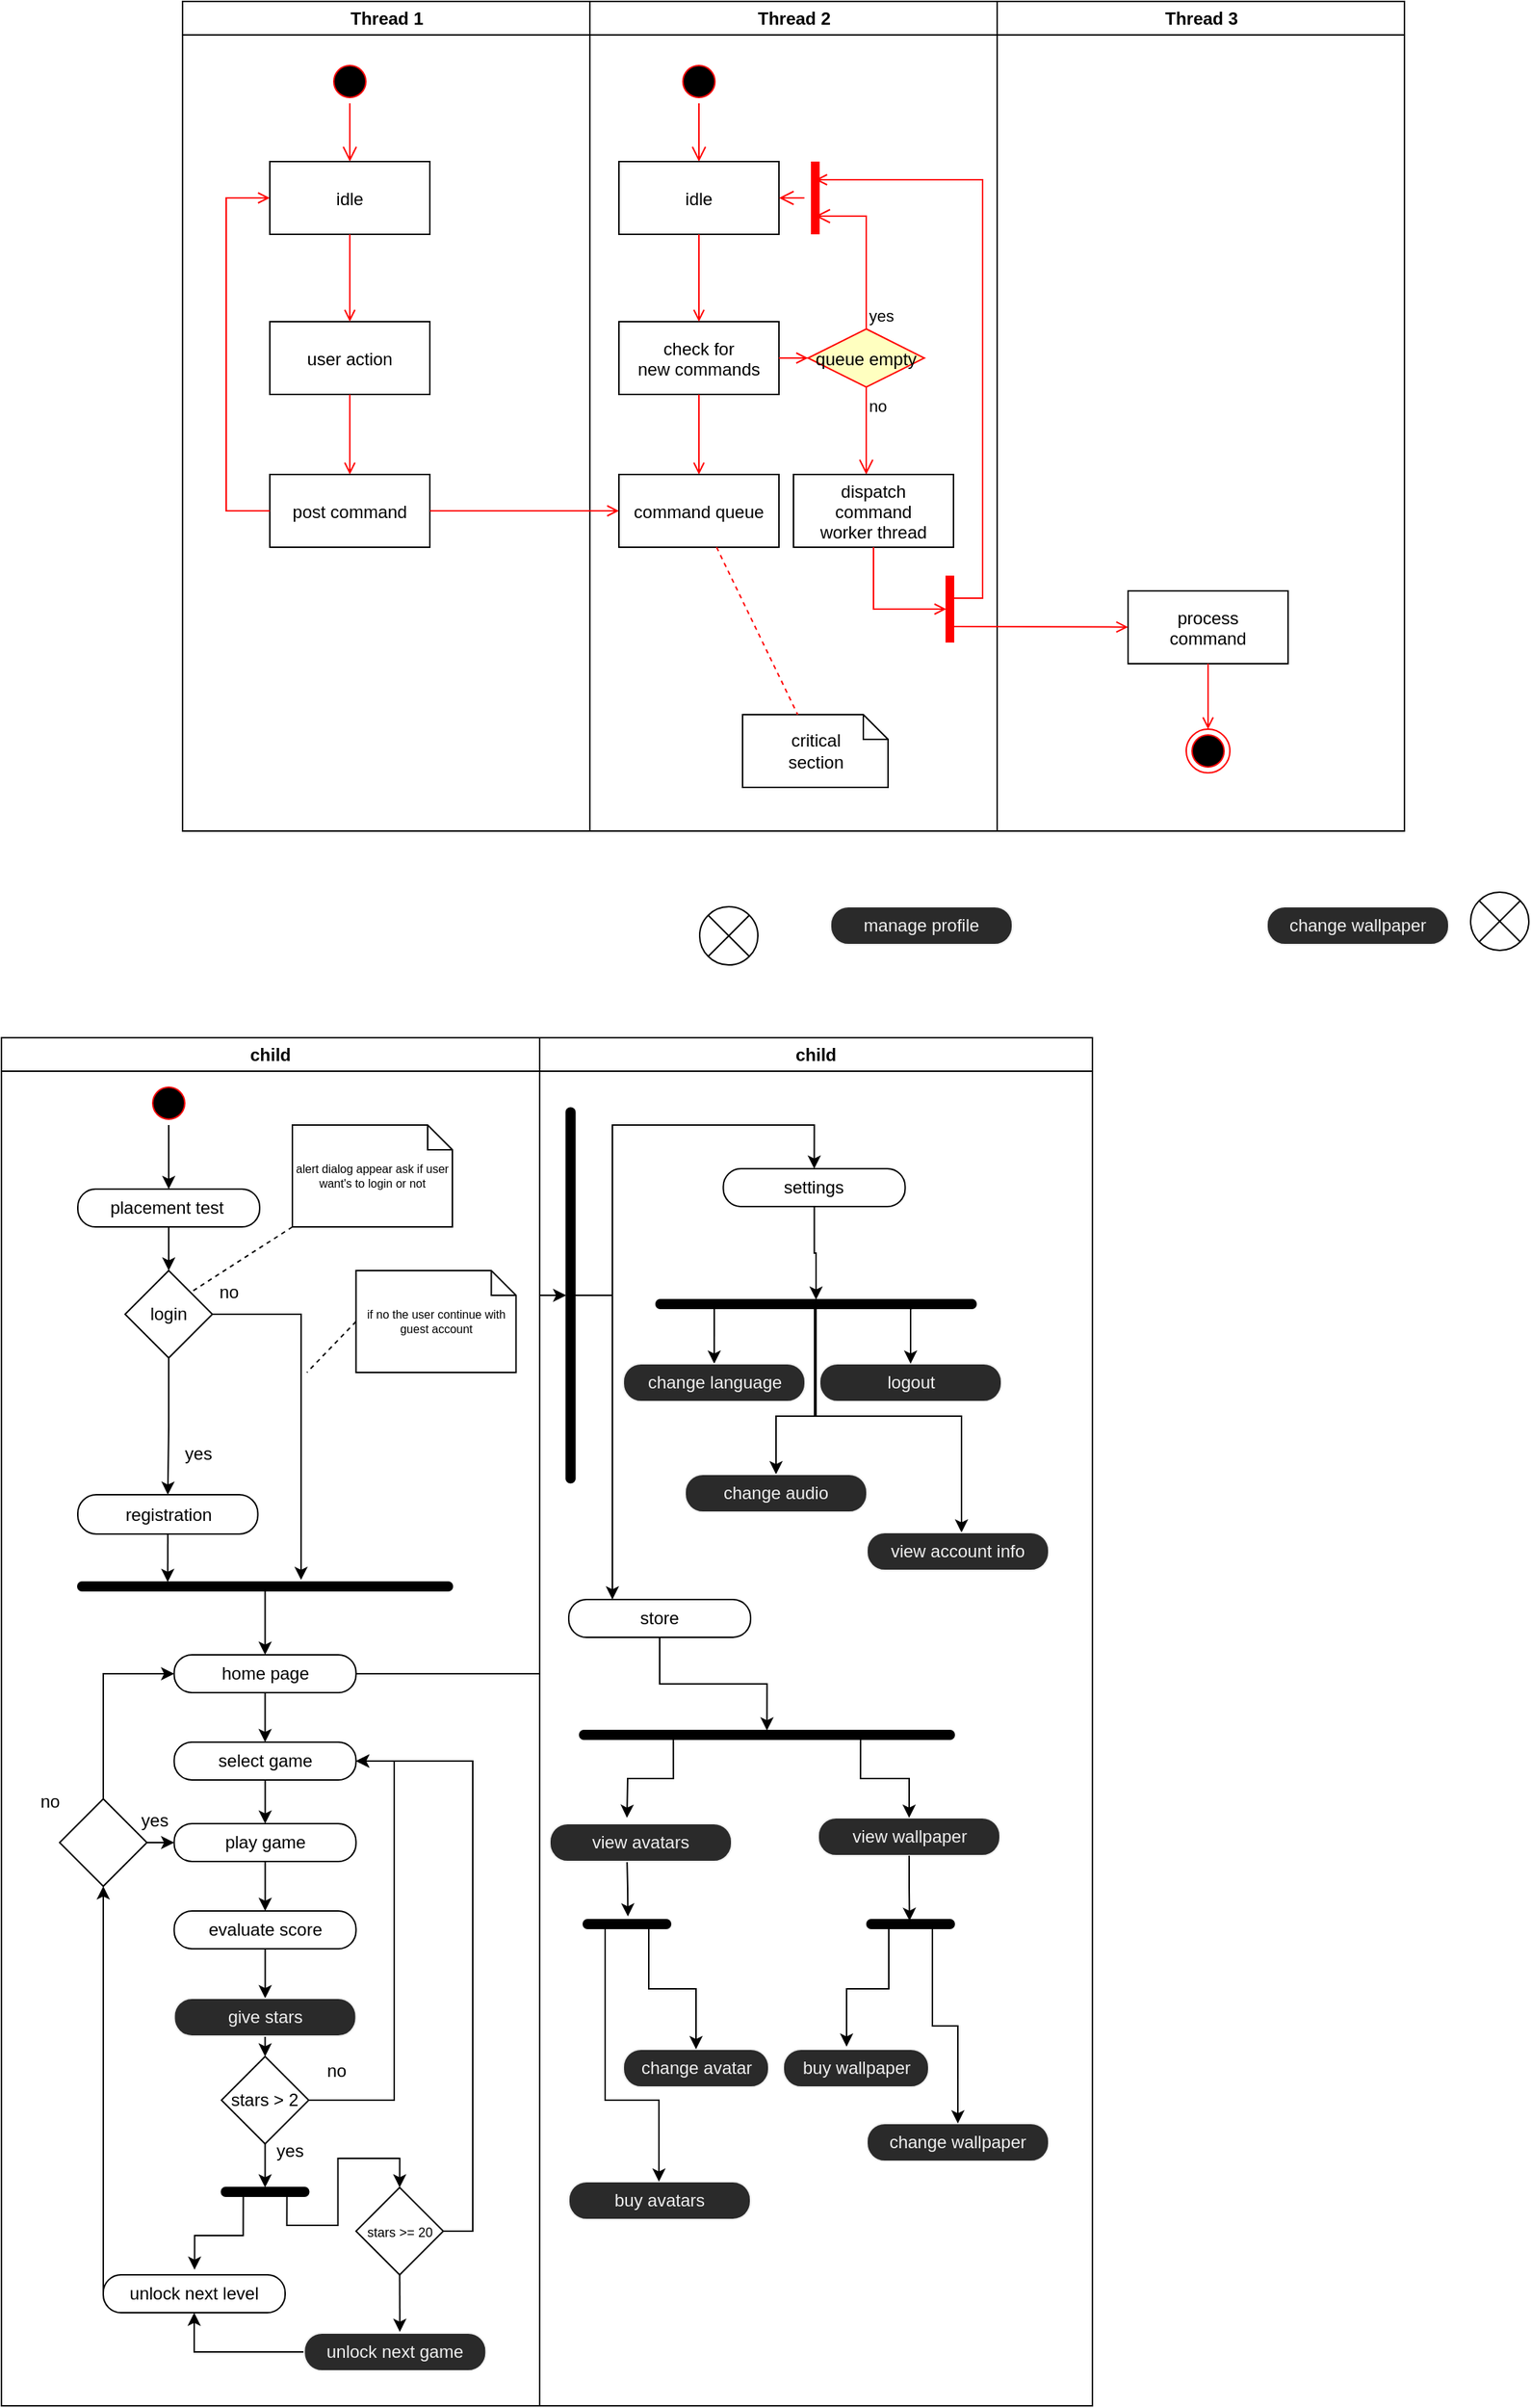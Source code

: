 <mxfile version="20.5.0" type="device"><diagram name="Page-1" id="e7e014a7-5840-1c2e-5031-d8a46d1fe8dd"><mxGraphModel dx="1273" dy="704" grid="1" gridSize="10" guides="1" tooltips="1" connect="1" arrows="1" fold="1" page="1" pageScale="1" pageWidth="1169" pageHeight="826" background="none" math="0" shadow="0"><root><mxCell id="0"/><mxCell id="1" parent="0"/><mxCell id="2" value="Thread 1" style="swimlane;whiteSpace=wrap" parent="1" vertex="1"><mxGeometry x="164.5" y="128" width="280" height="570" as="geometry"/></mxCell><mxCell id="5" value="" style="ellipse;shape=startState;fillColor=#000000;strokeColor=#ff0000;" parent="2" vertex="1"><mxGeometry x="100" y="40" width="30" height="30" as="geometry"/></mxCell><mxCell id="6" value="" style="edgeStyle=elbowEdgeStyle;elbow=horizontal;verticalAlign=bottom;endArrow=open;endSize=8;strokeColor=#FF0000;endFill=1;rounded=0" parent="2" source="5" target="7" edge="1"><mxGeometry x="100" y="40" as="geometry"><mxPoint x="115" y="110" as="targetPoint"/></mxGeometry></mxCell><mxCell id="7" value="idle" style="" parent="2" vertex="1"><mxGeometry x="60" y="110" width="110" height="50" as="geometry"/></mxCell><mxCell id="8" value="user action" style="" parent="2" vertex="1"><mxGeometry x="60" y="220" width="110" height="50" as="geometry"/></mxCell><mxCell id="9" value="" style="endArrow=open;strokeColor=#FF0000;endFill=1;rounded=0" parent="2" source="7" target="8" edge="1"><mxGeometry relative="1" as="geometry"/></mxCell><mxCell id="10" value="post command" style="" parent="2" vertex="1"><mxGeometry x="60" y="325" width="110" height="50" as="geometry"/></mxCell><mxCell id="11" value="" style="endArrow=open;strokeColor=#FF0000;endFill=1;rounded=0" parent="2" source="8" target="10" edge="1"><mxGeometry relative="1" as="geometry"/></mxCell><mxCell id="12" value="" style="edgeStyle=elbowEdgeStyle;elbow=horizontal;strokeColor=#FF0000;endArrow=open;endFill=1;rounded=0" parent="2" source="10" target="7" edge="1"><mxGeometry width="100" height="100" relative="1" as="geometry"><mxPoint x="160" y="290" as="sourcePoint"/><mxPoint x="260" y="190" as="targetPoint"/><Array as="points"><mxPoint x="30" y="250"/></Array></mxGeometry></mxCell><mxCell id="3" value="Thread 2" style="swimlane;whiteSpace=wrap" parent="1" vertex="1"><mxGeometry x="444.5" y="128" width="280" height="570" as="geometry"/></mxCell><mxCell id="13" value="" style="ellipse;shape=startState;fillColor=#000000;strokeColor=#ff0000;" parent="3" vertex="1"><mxGeometry x="60" y="40" width="30" height="30" as="geometry"/></mxCell><mxCell id="14" value="" style="edgeStyle=elbowEdgeStyle;elbow=horizontal;verticalAlign=bottom;endArrow=open;endSize=8;strokeColor=#FF0000;endFill=1;rounded=0" parent="3" source="13" target="15" edge="1"><mxGeometry x="40" y="20" as="geometry"><mxPoint x="55" y="90" as="targetPoint"/></mxGeometry></mxCell><mxCell id="15" value="idle" style="" parent="3" vertex="1"><mxGeometry x="20" y="110" width="110" height="50" as="geometry"/></mxCell><mxCell id="16" value="check for &#10;new commands" style="" parent="3" vertex="1"><mxGeometry x="20" y="220" width="110" height="50" as="geometry"/></mxCell><mxCell id="17" value="" style="endArrow=open;strokeColor=#FF0000;endFill=1;rounded=0" parent="3" source="15" target="16" edge="1"><mxGeometry relative="1" as="geometry"/></mxCell><mxCell id="18" value="command queue" style="" parent="3" vertex="1"><mxGeometry x="20" y="325" width="110" height="50" as="geometry"/></mxCell><mxCell id="19" value="" style="endArrow=open;strokeColor=#FF0000;endFill=1;rounded=0" parent="3" source="16" target="18" edge="1"><mxGeometry relative="1" as="geometry"/></mxCell><mxCell id="21" value="queue empty" style="rhombus;fillColor=#ffffc0;strokeColor=#ff0000;" parent="3" vertex="1"><mxGeometry x="150" y="225" width="80" height="40" as="geometry"/></mxCell><mxCell id="22" value="yes" style="edgeStyle=elbowEdgeStyle;elbow=horizontal;align=left;verticalAlign=bottom;endArrow=open;endSize=8;strokeColor=#FF0000;exitX=0.5;exitY=0;endFill=1;rounded=0;entryX=0.75;entryY=0.5;entryPerimeter=0" parent="3" source="21" target="25" edge="1"><mxGeometry x="-1" relative="1" as="geometry"><mxPoint x="160" y="150" as="targetPoint"/><Array as="points"><mxPoint x="190" y="180"/></Array></mxGeometry></mxCell><mxCell id="23" value="no" style="edgeStyle=elbowEdgeStyle;elbow=horizontal;align=left;verticalAlign=top;endArrow=open;endSize=8;strokeColor=#FF0000;endFill=1;rounded=0" parent="3" source="21" target="30" edge="1"><mxGeometry x="-1" relative="1" as="geometry"><mxPoint x="190" y="305" as="targetPoint"/></mxGeometry></mxCell><mxCell id="24" value="" style="endArrow=open;strokeColor=#FF0000;endFill=1;rounded=0" parent="3" source="16" target="21" edge="1"><mxGeometry relative="1" as="geometry"/></mxCell><mxCell id="25" value="" style="shape=line;strokeWidth=6;strokeColor=#ff0000;rotation=90" parent="3" vertex="1"><mxGeometry x="130" y="127.5" width="50" height="15" as="geometry"/></mxCell><mxCell id="26" value="" style="edgeStyle=elbowEdgeStyle;elbow=horizontal;verticalAlign=bottom;endArrow=open;endSize=8;strokeColor=#FF0000;endFill=1;rounded=0" parent="3" source="25" target="15" edge="1"><mxGeometry x="130" y="90" as="geometry"><mxPoint x="230" y="140" as="targetPoint"/></mxGeometry></mxCell><mxCell id="30" value="dispatch&#10;command&#10;worker thread" style="" parent="3" vertex="1"><mxGeometry x="140" y="325" width="110" height="50" as="geometry"/></mxCell><mxCell id="31" value="critical&#10;section" style="shape=note;whiteSpace=wrap;size=17" parent="3" vertex="1"><mxGeometry x="105" y="490" width="100" height="50" as="geometry"/></mxCell><mxCell id="32" value="" style="endArrow=none;strokeColor=#FF0000;endFill=0;rounded=0;dashed=1" parent="3" source="18" target="31" edge="1"><mxGeometry relative="1" as="geometry"/></mxCell><mxCell id="34" value="" style="whiteSpace=wrap;strokeColor=#FF0000;fillColor=#FF0000" parent="3" vertex="1"><mxGeometry x="245" y="395" width="5" height="45" as="geometry"/></mxCell><mxCell id="41" value="" style="edgeStyle=elbowEdgeStyle;elbow=horizontal;entryX=0;entryY=0.5;strokeColor=#FF0000;endArrow=open;endFill=1;rounded=0" parent="3" source="30" target="34" edge="1"><mxGeometry width="100" height="100" relative="1" as="geometry"><mxPoint x="60" y="480" as="sourcePoint"/><mxPoint x="160" y="380" as="targetPoint"/><Array as="points"><mxPoint x="195" y="400"/></Array></mxGeometry></mxCell><mxCell id="4" value="Thread 3" style="swimlane;whiteSpace=wrap" parent="1" vertex="1"><mxGeometry x="724.5" y="128" width="280" height="570" as="geometry"/></mxCell><mxCell id="33" value="process&#10;command" style="" parent="4" vertex="1"><mxGeometry x="90" y="405" width="110" height="50" as="geometry"/></mxCell><mxCell id="35" value="" style="edgeStyle=elbowEdgeStyle;elbow=horizontal;strokeColor=#FF0000;endArrow=open;endFill=1;rounded=0;entryX=0.25;entryY=0.5;entryPerimeter=0" parent="4" target="25" edge="1"><mxGeometry width="100" height="100" relative="1" as="geometry"><mxPoint x="-30" y="410" as="sourcePoint"/><mxPoint x="-120" y="120" as="targetPoint"/><Array as="points"><mxPoint x="-10" y="135"/></Array></mxGeometry></mxCell><mxCell id="37" value="" style="edgeStyle=none;strokeColor=#FF0000;endArrow=open;endFill=1;rounded=0" parent="4" target="33" edge="1"><mxGeometry width="100" height="100" relative="1" as="geometry"><mxPoint x="-30" y="429.5" as="sourcePoint"/><mxPoint x="90" y="429.5" as="targetPoint"/></mxGeometry></mxCell><mxCell id="38" value="" style="ellipse;shape=endState;fillColor=#000000;strokeColor=#ff0000" parent="4" vertex="1"><mxGeometry x="130" y="500" width="30" height="30" as="geometry"/></mxCell><mxCell id="39" value="" style="endArrow=open;strokeColor=#FF0000;endFill=1;rounded=0" parent="4" source="33" target="38" edge="1"><mxGeometry relative="1" as="geometry"/></mxCell><mxCell id="20" value="" style="endArrow=open;strokeColor=#FF0000;endFill=1;rounded=0" parent="1" source="10" target="18" edge="1"><mxGeometry relative="1" as="geometry"/></mxCell><mxCell id="WMfVyOGKmo8t3W_rzKKd-42" value="child" style="swimlane;whiteSpace=wrap;" parent="1" vertex="1"><mxGeometry x="410" y="840" width="380" height="940" as="geometry"><mxRectangle x="450" y="840" width="70" height="30" as="alternateBounds"/></mxGeometry></mxCell><mxCell id="ETgoOi64vkc460wz7OdG-131" value="" style="edgeStyle=orthogonalEdgeStyle;rounded=0;orthogonalLoop=1;jettySize=auto;html=1;entryX=0.5;entryY=0;entryDx=0;entryDy=0;" parent="WMfVyOGKmo8t3W_rzKKd-42" source="ETgoOi64vkc460wz7OdG-128" target="UZT82pDDOwl8bOrQ1fOS-42" edge="1"><mxGeometry relative="1" as="geometry"/></mxCell><mxCell id="ETgoOi64vkc460wz7OdG-128" value="settings" style="rounded=1;whiteSpace=wrap;html=1;arcSize=47;" parent="WMfVyOGKmo8t3W_rzKKd-42" vertex="1"><mxGeometry x="126.25" y="90" width="125" height="26" as="geometry"/></mxCell><mxCell id="UZT82pDDOwl8bOrQ1fOS-41" value="logout" style="rounded=1;whiteSpace=wrap;html=1;arcSize=47;fillColor=rgb(42, 42, 42);strokeColor=rgb(240, 240, 240);fontColor=rgb(240, 240, 240);" vertex="1" parent="WMfVyOGKmo8t3W_rzKKd-42"><mxGeometry x="192.5" y="224" width="125" height="26" as="geometry"/></mxCell><mxCell id="UZT82pDDOwl8bOrQ1fOS-43" style="edgeStyle=orthogonalEdgeStyle;rounded=0;orthogonalLoop=1;jettySize=auto;html=1;exitX=0.801;exitY=1.016;exitDx=0;exitDy=0;entryX=0.5;entryY=0;entryDx=0;entryDy=0;exitPerimeter=0;" edge="1" parent="WMfVyOGKmo8t3W_rzKKd-42" source="UZT82pDDOwl8bOrQ1fOS-42" target="UZT82pDDOwl8bOrQ1fOS-41"><mxGeometry relative="1" as="geometry"><Array as="points"><mxPoint x="255" y="186"/></Array></mxGeometry></mxCell><mxCell id="UZT82pDDOwl8bOrQ1fOS-44" style="edgeStyle=orthogonalEdgeStyle;rounded=0;orthogonalLoop=1;jettySize=auto;html=1;entryX=0.5;entryY=0;entryDx=0;entryDy=0;exitX=0.182;exitY=1.05;exitDx=0;exitDy=0;exitPerimeter=0;" edge="1" parent="WMfVyOGKmo8t3W_rzKKd-42" source="UZT82pDDOwl8bOrQ1fOS-42" target="UZT82pDDOwl8bOrQ1fOS-56"><mxGeometry relative="1" as="geometry"><mxPoint x="120" y="190" as="sourcePoint"/><mxPoint x="124.5" y="250" as="targetPoint"/></mxGeometry></mxCell><mxCell id="UZT82pDDOwl8bOrQ1fOS-127" style="edgeStyle=orthogonalEdgeStyle;rounded=0;orthogonalLoop=1;jettySize=auto;html=1;exitX=0.5;exitY=1;exitDx=0;exitDy=0;" edge="1" parent="WMfVyOGKmo8t3W_rzKKd-42" source="UZT82pDDOwl8bOrQ1fOS-42"><mxGeometry relative="1" as="geometry"><mxPoint x="290" y="340" as="targetPoint"/><Array as="points"><mxPoint x="189" y="260"/><mxPoint x="290" y="260"/><mxPoint x="290" y="340"/></Array></mxGeometry></mxCell><mxCell id="UZT82pDDOwl8bOrQ1fOS-131" style="edgeStyle=orthogonalEdgeStyle;rounded=0;orthogonalLoop=1;jettySize=auto;html=1;exitX=0.5;exitY=1;exitDx=0;exitDy=0;entryX=0.5;entryY=0;entryDx=0;entryDy=0;" edge="1" parent="WMfVyOGKmo8t3W_rzKKd-42" source="UZT82pDDOwl8bOrQ1fOS-42" target="UZT82pDDOwl8bOrQ1fOS-57"><mxGeometry relative="1" as="geometry"><Array as="points"><mxPoint x="189" y="260"/><mxPoint x="162" y="260"/></Array></mxGeometry></mxCell><mxCell id="UZT82pDDOwl8bOrQ1fOS-42" value="" style="rounded=1;whiteSpace=wrap;html=1;arcSize=47;fillColor=#000000;strokeColor=rgb(0, 0, 0);fontColor=rgb(0, 0, 0);" vertex="1" parent="WMfVyOGKmo8t3W_rzKKd-42"><mxGeometry x="80" y="180" width="220" height="6" as="geometry"/></mxCell><mxCell id="UZT82pDDOwl8bOrQ1fOS-56" value="change language" style="rounded=1;whiteSpace=wrap;html=1;arcSize=47;fillColor=rgb(42, 42, 42);strokeColor=rgb(240, 240, 240);fontColor=rgb(240, 240, 240);" vertex="1" parent="WMfVyOGKmo8t3W_rzKKd-42"><mxGeometry x="57.5" y="224" width="125" height="26" as="geometry"/></mxCell><mxCell id="UZT82pDDOwl8bOrQ1fOS-57" value="change audio" style="rounded=1;whiteSpace=wrap;html=1;arcSize=47;fillColor=rgb(42, 42, 42);strokeColor=rgb(240, 240, 240);fontColor=rgb(240, 240, 240);" vertex="1" parent="WMfVyOGKmo8t3W_rzKKd-42"><mxGeometry x="100" y="300" width="125" height="26" as="geometry"/></mxCell><mxCell id="UZT82pDDOwl8bOrQ1fOS-59" value="" style="group" vertex="1" connectable="0" parent="WMfVyOGKmo8t3W_rzKKd-42"><mxGeometry x="110" y="-90" width="40" height="40" as="geometry"/></mxCell><mxCell id="UZT82pDDOwl8bOrQ1fOS-48" value="" style="ellipse;whiteSpace=wrap;html=1;aspect=fixed;" vertex="1" parent="UZT82pDDOwl8bOrQ1fOS-59"><mxGeometry width="40" height="40" as="geometry"/></mxCell><mxCell id="UZT82pDDOwl8bOrQ1fOS-49" value="" style="endArrow=none;html=1;rounded=0;entryX=1;entryY=0;entryDx=0;entryDy=0;exitX=0;exitY=1;exitDx=0;exitDy=0;" edge="1" parent="UZT82pDDOwl8bOrQ1fOS-59" source="UZT82pDDOwl8bOrQ1fOS-48" target="UZT82pDDOwl8bOrQ1fOS-48"><mxGeometry width="50" height="50" relative="1" as="geometry"><mxPoint x="-95" y="40" as="sourcePoint"/><mxPoint x="-45" y="-10" as="targetPoint"/></mxGeometry></mxCell><mxCell id="UZT82pDDOwl8bOrQ1fOS-50" value="" style="endArrow=none;html=1;rounded=0;entryX=0;entryY=0;entryDx=0;entryDy=0;exitX=1;exitY=1;exitDx=0;exitDy=0;" edge="1" parent="UZT82pDDOwl8bOrQ1fOS-59" source="UZT82pDDOwl8bOrQ1fOS-48" target="UZT82pDDOwl8bOrQ1fOS-48"><mxGeometry width="50" height="50" relative="1" as="geometry"><mxPoint x="-54.142" y="44.142" as="sourcePoint"/><mxPoint x="-25.858" y="15.858" as="targetPoint"/></mxGeometry></mxCell><mxCell id="UZT82pDDOwl8bOrQ1fOS-63" value="view account info" style="rounded=1;whiteSpace=wrap;html=1;arcSize=47;fillColor=rgb(42, 42, 42);strokeColor=rgb(240, 240, 240);fontColor=rgb(240, 240, 240);" vertex="1" parent="WMfVyOGKmo8t3W_rzKKd-42"><mxGeometry x="225" y="340" width="125" height="26" as="geometry"/></mxCell><mxCell id="UZT82pDDOwl8bOrQ1fOS-132" style="edgeStyle=orthogonalEdgeStyle;rounded=0;orthogonalLoop=1;jettySize=auto;html=1;exitX=0.5;exitY=1;exitDx=0;exitDy=0;entryX=0.5;entryY=0;entryDx=0;entryDy=0;" edge="1" parent="WMfVyOGKmo8t3W_rzKKd-42" source="UZT82pDDOwl8bOrQ1fOS-128" target="ETgoOi64vkc460wz7OdG-128"><mxGeometry relative="1" as="geometry"><Array as="points"><mxPoint x="50" y="177"/><mxPoint x="50" y="60"/><mxPoint x="189" y="60"/></Array></mxGeometry></mxCell><mxCell id="UZT82pDDOwl8bOrQ1fOS-133" style="edgeStyle=orthogonalEdgeStyle;rounded=0;orthogonalLoop=1;jettySize=auto;html=1;exitX=0.5;exitY=1;exitDx=0;exitDy=0;" edge="1" parent="WMfVyOGKmo8t3W_rzKKd-42" source="UZT82pDDOwl8bOrQ1fOS-128" target="UZT82pDDOwl8bOrQ1fOS-69"><mxGeometry relative="1" as="geometry"><Array as="points"><mxPoint x="50" y="177"/></Array></mxGeometry></mxCell><mxCell id="UZT82pDDOwl8bOrQ1fOS-128" value="" style="rounded=1;whiteSpace=wrap;html=1;arcSize=47;fillColor=#000000;strokeColor=rgb(0, 0, 0);fontColor=rgb(0, 0, 0);rotation=-90;" vertex="1" parent="WMfVyOGKmo8t3W_rzKKd-42"><mxGeometry x="-107.5" y="174" width="257.5" height="6" as="geometry"/></mxCell><mxCell id="UZT82pDDOwl8bOrQ1fOS-69" value="store" style="rounded=1;whiteSpace=wrap;html=1;arcSize=47;" vertex="1" parent="WMfVyOGKmo8t3W_rzKKd-42"><mxGeometry x="20" y="386" width="125" height="26" as="geometry"/></mxCell><mxCell id="UZT82pDDOwl8bOrQ1fOS-90" style="edgeStyle=orthogonalEdgeStyle;rounded=0;orthogonalLoop=1;jettySize=auto;html=1;exitX=0.25;exitY=1;exitDx=0;exitDy=0;entryX=0.5;entryY=0;entryDx=0;entryDy=0;" edge="1" parent="WMfVyOGKmo8t3W_rzKKd-42" source="UZT82pDDOwl8bOrQ1fOS-74"><mxGeometry relative="1" as="geometry"><mxPoint x="60" y="536" as="targetPoint"/></mxGeometry></mxCell><mxCell id="UZT82pDDOwl8bOrQ1fOS-74" value="" style="rounded=1;whiteSpace=wrap;html=1;arcSize=47;fillColor=#000000;strokeColor=rgb(0, 0, 0);fontColor=rgb(0, 0, 0);" vertex="1" parent="WMfVyOGKmo8t3W_rzKKd-42"><mxGeometry x="27.5" y="476" width="257.5" height="6" as="geometry"/></mxCell><mxCell id="UZT82pDDOwl8bOrQ1fOS-68" value="" style="edgeStyle=orthogonalEdgeStyle;rounded=0;orthogonalLoop=1;jettySize=auto;html=1;entryX=0.5;entryY=0;entryDx=0;entryDy=0;" edge="1" parent="WMfVyOGKmo8t3W_rzKKd-42" source="UZT82pDDOwl8bOrQ1fOS-69" target="UZT82pDDOwl8bOrQ1fOS-74"><mxGeometry relative="1" as="geometry"/></mxCell><mxCell id="UZT82pDDOwl8bOrQ1fOS-54" value="buy avatars" style="rounded=1;whiteSpace=wrap;html=1;arcSize=47;fillColor=rgb(42, 42, 42);strokeColor=rgb(240, 240, 240);fontColor=rgb(240, 240, 240);" vertex="1" parent="WMfVyOGKmo8t3W_rzKKd-42"><mxGeometry x="20" y="786" width="125" height="26" as="geometry"/></mxCell><mxCell id="UZT82pDDOwl8bOrQ1fOS-93" style="edgeStyle=orthogonalEdgeStyle;rounded=0;orthogonalLoop=1;jettySize=auto;html=1;exitX=0.5;exitY=1;exitDx=0;exitDy=0;entryX=0.511;entryY=-0.37;entryDx=0;entryDy=0;entryPerimeter=0;" edge="1" parent="WMfVyOGKmo8t3W_rzKKd-42" target="UZT82pDDOwl8bOrQ1fOS-92"><mxGeometry relative="1" as="geometry"><mxPoint x="60" y="562" as="sourcePoint"/></mxGeometry></mxCell><mxCell id="UZT82pDDOwl8bOrQ1fOS-87" value="change avatar" style="rounded=1;whiteSpace=wrap;html=1;arcSize=47;fillColor=rgb(42, 42, 42);strokeColor=rgb(240, 240, 240);fontColor=rgb(240, 240, 240);" vertex="1" parent="WMfVyOGKmo8t3W_rzKKd-42"><mxGeometry x="57.5" y="695" width="100" height="26" as="geometry"/></mxCell><mxCell id="UZT82pDDOwl8bOrQ1fOS-88" value="view wallpaper" style="rounded=1;whiteSpace=wrap;html=1;arcSize=47;fillColor=rgb(42, 42, 42);strokeColor=rgb(240, 240, 240);fontColor=rgb(240, 240, 240);" vertex="1" parent="WMfVyOGKmo8t3W_rzKKd-42"><mxGeometry x="191.5" y="536" width="125" height="26" as="geometry"/></mxCell><mxCell id="UZT82pDDOwl8bOrQ1fOS-89" style="edgeStyle=orthogonalEdgeStyle;rounded=0;orthogonalLoop=1;jettySize=auto;html=1;exitX=0.75;exitY=1;exitDx=0;exitDy=0;entryX=0.5;entryY=0;entryDx=0;entryDy=0;" edge="1" parent="WMfVyOGKmo8t3W_rzKKd-42" source="UZT82pDDOwl8bOrQ1fOS-74" target="UZT82pDDOwl8bOrQ1fOS-88"><mxGeometry relative="1" as="geometry"/></mxCell><mxCell id="UZT82pDDOwl8bOrQ1fOS-94" style="edgeStyle=orthogonalEdgeStyle;rounded=0;orthogonalLoop=1;jettySize=auto;html=1;exitX=0.75;exitY=1;exitDx=0;exitDy=0;entryX=0.5;entryY=0;entryDx=0;entryDy=0;" edge="1" parent="WMfVyOGKmo8t3W_rzKKd-42" source="UZT82pDDOwl8bOrQ1fOS-92" target="UZT82pDDOwl8bOrQ1fOS-87"><mxGeometry relative="1" as="geometry"/></mxCell><mxCell id="UZT82pDDOwl8bOrQ1fOS-130" style="edgeStyle=orthogonalEdgeStyle;rounded=0;orthogonalLoop=1;jettySize=auto;html=1;exitX=0.25;exitY=1;exitDx=0;exitDy=0;" edge="1" parent="WMfVyOGKmo8t3W_rzKKd-42" source="UZT82pDDOwl8bOrQ1fOS-92" target="UZT82pDDOwl8bOrQ1fOS-54"><mxGeometry relative="1" as="geometry"><Array as="points"><mxPoint x="45" y="730"/><mxPoint x="82" y="730"/></Array></mxGeometry></mxCell><mxCell id="UZT82pDDOwl8bOrQ1fOS-92" value="" style="rounded=1;whiteSpace=wrap;html=1;arcSize=47;fillColor=#000000;strokeColor=rgb(0, 0, 0);fontColor=rgb(0, 0, 0);" vertex="1" parent="WMfVyOGKmo8t3W_rzKKd-42"><mxGeometry x="30" y="606" width="60" height="6" as="geometry"/></mxCell><mxCell id="UZT82pDDOwl8bOrQ1fOS-112" value="buy wallpaper" style="rounded=1;whiteSpace=wrap;html=1;arcSize=47;fillColor=rgb(42, 42, 42);strokeColor=rgb(240, 240, 240);fontColor=rgb(240, 240, 240);" vertex="1" parent="WMfVyOGKmo8t3W_rzKKd-42"><mxGeometry x="167.5" y="695" width="100" height="26" as="geometry"/></mxCell><mxCell id="UZT82pDDOwl8bOrQ1fOS-113" value="change wallpaper" style="rounded=1;whiteSpace=wrap;html=1;arcSize=47;fillColor=rgb(42, 42, 42);strokeColor=rgb(240, 240, 240);fontColor=rgb(240, 240, 240);" vertex="1" parent="WMfVyOGKmo8t3W_rzKKd-42"><mxGeometry x="225" y="746" width="125" height="26" as="geometry"/></mxCell><mxCell id="UZT82pDDOwl8bOrQ1fOS-114" style="edgeStyle=orthogonalEdgeStyle;rounded=0;orthogonalLoop=1;jettySize=auto;html=1;exitX=0.75;exitY=1;exitDx=0;exitDy=0;entryX=0.5;entryY=0;entryDx=0;entryDy=0;" edge="1" parent="WMfVyOGKmo8t3W_rzKKd-42" source="UZT82pDDOwl8bOrQ1fOS-116" target="UZT82pDDOwl8bOrQ1fOS-113"><mxGeometry relative="1" as="geometry"/></mxCell><mxCell id="UZT82pDDOwl8bOrQ1fOS-115" style="edgeStyle=orthogonalEdgeStyle;rounded=0;orthogonalLoop=1;jettySize=auto;html=1;exitX=0.25;exitY=1;exitDx=0;exitDy=0;entryX=0.435;entryY=-0.068;entryDx=0;entryDy=0;entryPerimeter=0;" edge="1" parent="WMfVyOGKmo8t3W_rzKKd-42" source="UZT82pDDOwl8bOrQ1fOS-116" target="UZT82pDDOwl8bOrQ1fOS-112"><mxGeometry relative="1" as="geometry"/></mxCell><mxCell id="UZT82pDDOwl8bOrQ1fOS-116" value="" style="rounded=1;whiteSpace=wrap;html=1;arcSize=47;fillColor=#000000;strokeColor=rgb(0, 0, 0);fontColor=rgb(0, 0, 0);" vertex="1" parent="WMfVyOGKmo8t3W_rzKKd-42"><mxGeometry x="225" y="606" width="60" height="6" as="geometry"/></mxCell><mxCell id="UZT82pDDOwl8bOrQ1fOS-118" style="edgeStyle=orthogonalEdgeStyle;rounded=0;orthogonalLoop=1;jettySize=auto;html=1;exitX=0.5;exitY=1;exitDx=0;exitDy=0;entryX=0.488;entryY=0.127;entryDx=0;entryDy=0;entryPerimeter=0;" edge="1" parent="WMfVyOGKmo8t3W_rzKKd-42" source="UZT82pDDOwl8bOrQ1fOS-88" target="UZT82pDDOwl8bOrQ1fOS-116"><mxGeometry relative="1" as="geometry"/></mxCell><mxCell id="UZT82pDDOwl8bOrQ1fOS-84" value="view avatars" style="rounded=1;whiteSpace=wrap;html=1;arcSize=47;fillColor=rgb(42, 42, 42);strokeColor=rgb(240, 240, 240);fontColor=rgb(240, 240, 240);" vertex="1" parent="WMfVyOGKmo8t3W_rzKKd-42"><mxGeometry x="7" y="540" width="125" height="26" as="geometry"/></mxCell><mxCell id="ETgoOi64vkc460wz7OdG-87" value="child" style="swimlane;whiteSpace=wrap;" parent="1" vertex="1"><mxGeometry x="40" y="840" width="370" height="940" as="geometry"><mxRectangle x="164.5" y="826" width="70" height="30" as="alternateBounds"/></mxGeometry></mxCell><mxCell id="ETgoOi64vkc460wz7OdG-88" style="edgeStyle=orthogonalEdgeStyle;rounded=0;orthogonalLoop=1;jettySize=auto;html=1;exitX=0.5;exitY=1;exitDx=0;exitDy=0;entryX=0.5;entryY=0;entryDx=0;entryDy=0;" parent="ETgoOi64vkc460wz7OdG-87" source="ETgoOi64vkc460wz7OdG-89" target="ETgoOi64vkc460wz7OdG-90" edge="1"><mxGeometry relative="1" as="geometry"/></mxCell><mxCell id="ETgoOi64vkc460wz7OdG-89" value="" style="ellipse;shape=startState;fillColor=#000000;strokeColor=#ff0000;" parent="ETgoOi64vkc460wz7OdG-87" vertex="1"><mxGeometry x="100" y="30" width="30" height="30" as="geometry"/></mxCell><mxCell id="ETgoOi64vkc460wz7OdG-90" value="placement test&amp;nbsp;" style="rounded=1;whiteSpace=wrap;html=1;arcSize=47;" parent="ETgoOi64vkc460wz7OdG-87" vertex="1"><mxGeometry x="52.5" y="104" width="125" height="26" as="geometry"/></mxCell><mxCell id="ETgoOi64vkc460wz7OdG-91" style="edgeStyle=orthogonalEdgeStyle;rounded=0;orthogonalLoop=1;jettySize=auto;html=1;exitX=0.5;exitY=1;exitDx=0;exitDy=0;entryX=0.24;entryY=0;entryDx=0;entryDy=0;entryPerimeter=0;" parent="ETgoOi64vkc460wz7OdG-87" source="ETgoOi64vkc460wz7OdG-92" target="ETgoOi64vkc460wz7OdG-95" edge="1"><mxGeometry relative="1" as="geometry"/></mxCell><mxCell id="ETgoOi64vkc460wz7OdG-92" value="registration" style="rounded=1;whiteSpace=wrap;html=1;arcSize=47;" parent="ETgoOi64vkc460wz7OdG-87" vertex="1"><mxGeometry x="52.5" y="314" width="123.75" height="27" as="geometry"/></mxCell><mxCell id="ETgoOi64vkc460wz7OdG-93" value="no" style="text;html=1;align=center;verticalAlign=middle;resizable=0;points=[];autosize=1;strokeColor=none;fillColor=none;" parent="ETgoOi64vkc460wz7OdG-87" vertex="1"><mxGeometry x="136.25" y="160" width="40" height="30" as="geometry"/></mxCell><mxCell id="ETgoOi64vkc460wz7OdG-94" style="edgeStyle=orthogonalEdgeStyle;rounded=0;orthogonalLoop=1;jettySize=auto;html=1;exitX=0.5;exitY=1;exitDx=0;exitDy=0;entryX=0.5;entryY=0;entryDx=0;entryDy=0;" parent="ETgoOi64vkc460wz7OdG-87" source="ETgoOi64vkc460wz7OdG-95" target="ETgoOi64vkc460wz7OdG-97" edge="1"><mxGeometry relative="1" as="geometry"/></mxCell><mxCell id="ETgoOi64vkc460wz7OdG-95" value="" style="rounded=1;whiteSpace=wrap;html=1;arcSize=47;fillColor=#000000;strokeColor=rgb(0, 0, 0);fontColor=rgb(0, 0, 0);" parent="ETgoOi64vkc460wz7OdG-87" vertex="1"><mxGeometry x="52.5" y="374" width="257.5" height="6" as="geometry"/></mxCell><mxCell id="ETgoOi64vkc460wz7OdG-96" style="edgeStyle=orthogonalEdgeStyle;rounded=0;orthogonalLoop=1;jettySize=auto;html=1;exitX=0.5;exitY=1;exitDx=0;exitDy=0;entryX=0.5;entryY=0;entryDx=0;entryDy=0;" parent="ETgoOi64vkc460wz7OdG-87" source="ETgoOi64vkc460wz7OdG-97" target="ETgoOi64vkc460wz7OdG-99" edge="1"><mxGeometry relative="1" as="geometry"/></mxCell><mxCell id="ETgoOi64vkc460wz7OdG-97" value="home page" style="rounded=1;whiteSpace=wrap;html=1;arcSize=47;" parent="ETgoOi64vkc460wz7OdG-87" vertex="1"><mxGeometry x="118.75" y="424" width="125" height="26" as="geometry"/></mxCell><mxCell id="ETgoOi64vkc460wz7OdG-98" value="" style="edgeStyle=orthogonalEdgeStyle;rounded=0;orthogonalLoop=1;jettySize=auto;html=1;" parent="ETgoOi64vkc460wz7OdG-87" source="ETgoOi64vkc460wz7OdG-99" target="ETgoOi64vkc460wz7OdG-115" edge="1"><mxGeometry relative="1" as="geometry"/></mxCell><mxCell id="ETgoOi64vkc460wz7OdG-99" value="select game" style="rounded=1;whiteSpace=wrap;html=1;arcSize=47;" parent="ETgoOi64vkc460wz7OdG-87" vertex="1"><mxGeometry x="118.75" y="484" width="125" height="26" as="geometry"/></mxCell><mxCell id="ETgoOi64vkc460wz7OdG-100" value="yes" style="text;html=1;align=center;verticalAlign=middle;resizable=0;points=[];autosize=1;strokeColor=none;fillColor=none;" parent="ETgoOi64vkc460wz7OdG-87" vertex="1"><mxGeometry x="115" y="271" width="40" height="30" as="geometry"/></mxCell><mxCell id="ETgoOi64vkc460wz7OdG-103" value="yes" style="text;html=1;align=center;verticalAlign=middle;resizable=0;points=[];autosize=1;strokeColor=none;fillColor=none;" parent="ETgoOi64vkc460wz7OdG-87" vertex="1"><mxGeometry x="85" y="523" width="40" height="30" as="geometry"/></mxCell><mxCell id="ETgoOi64vkc460wz7OdG-104" value="no" style="text;html=1;align=center;verticalAlign=middle;resizable=0;points=[];autosize=1;strokeColor=none;fillColor=none;" parent="ETgoOi64vkc460wz7OdG-87" vertex="1"><mxGeometry x="12.5" y="510" width="40" height="30" as="geometry"/></mxCell><mxCell id="ETgoOi64vkc460wz7OdG-105" style="rounded=0;orthogonalLoop=1;jettySize=auto;html=1;exitX=0;exitY=1;exitDx=0;exitDy=0;exitPerimeter=0;entryX=1;entryY=0;entryDx=0;entryDy=0;fontSize=8;endArrow=none;endFill=0;dashed=1;" parent="ETgoOi64vkc460wz7OdG-87" source="ETgoOi64vkc460wz7OdG-106" edge="1" target="ETgoOi64vkc460wz7OdG-111"><mxGeometry relative="1" as="geometry"><mxPoint x="131.25" y="228.25" as="targetPoint"/></mxGeometry></mxCell><mxCell id="ETgoOi64vkc460wz7OdG-106" value="alert dialog appear ask if user want's to login or not" style="shape=note;whiteSpace=wrap;size=17;fontSize=8;" parent="ETgoOi64vkc460wz7OdG-87" vertex="1"><mxGeometry x="200" y="60" width="110" height="70" as="geometry"/></mxCell><mxCell id="ETgoOi64vkc460wz7OdG-107" style="edgeStyle=none;rounded=0;orthogonalLoop=1;jettySize=auto;html=1;exitX=0;exitY=0.5;exitDx=0;exitDy=0;exitPerimeter=0;dashed=1;fontSize=8;endArrow=none;endFill=0;" parent="ETgoOi64vkc460wz7OdG-87" source="ETgoOi64vkc460wz7OdG-108" edge="1"><mxGeometry relative="1" as="geometry"><mxPoint x="210" y="230" as="targetPoint"/></mxGeometry></mxCell><mxCell id="ETgoOi64vkc460wz7OdG-108" value="if no the user continue with guest account" style="shape=note;whiteSpace=wrap;size=17;fontSize=8;" parent="ETgoOi64vkc460wz7OdG-87" vertex="1"><mxGeometry x="243.75" y="160" width="110" height="70" as="geometry"/></mxCell><mxCell id="ETgoOi64vkc460wz7OdG-110" value="" style="edgeStyle=orthogonalEdgeStyle;rounded=0;orthogonalLoop=1;jettySize=auto;html=1;exitX=0.5;exitY=1;exitDx=0;exitDy=0;" parent="ETgoOi64vkc460wz7OdG-87" source="ETgoOi64vkc460wz7OdG-90" target="ETgoOi64vkc460wz7OdG-111" edge="1"><mxGeometry relative="1" as="geometry"><mxPoint x="115" y="200" as="sourcePoint"/><mxPoint x="115" y="164" as="targetPoint"/></mxGeometry></mxCell><mxCell id="ETgoOi64vkc460wz7OdG-111" value="login" style="rhombus;whiteSpace=wrap;html=1;" parent="ETgoOi64vkc460wz7OdG-87" vertex="1"><mxGeometry x="85" y="160" width="60" height="60" as="geometry"/></mxCell><mxCell id="ETgoOi64vkc460wz7OdG-112" style="edgeStyle=orthogonalEdgeStyle;rounded=0;orthogonalLoop=1;jettySize=auto;html=1;entryX=0.596;entryY=-0.24;entryDx=0;entryDy=0;entryPerimeter=0;exitX=1;exitY=0.5;exitDx=0;exitDy=0;" parent="ETgoOi64vkc460wz7OdG-87" source="ETgoOi64vkc460wz7OdG-111" target="ETgoOi64vkc460wz7OdG-95" edge="1"><mxGeometry relative="1" as="geometry"><mxPoint x="225.5" y="464" as="targetPoint"/><Array as="points"><mxPoint x="206" y="190"/></Array><mxPoint x="147.5" y="242.5" as="sourcePoint"/></mxGeometry></mxCell><mxCell id="ETgoOi64vkc460wz7OdG-114" style="edgeStyle=orthogonalEdgeStyle;rounded=0;orthogonalLoop=1;jettySize=auto;html=1;exitX=0.5;exitY=1;exitDx=0;exitDy=0;entryX=0.5;entryY=0;entryDx=0;entryDy=0;" parent="ETgoOi64vkc460wz7OdG-87" source="ETgoOi64vkc460wz7OdG-111" target="ETgoOi64vkc460wz7OdG-92" edge="1"><mxGeometry relative="1" as="geometry"><mxPoint x="115" y="271" as="sourcePoint"/></mxGeometry></mxCell><mxCell id="ETgoOi64vkc460wz7OdG-115" value="play game" style="rounded=1;whiteSpace=wrap;html=1;arcSize=47;" parent="ETgoOi64vkc460wz7OdG-87" vertex="1"><mxGeometry x="118.75" y="540" width="125" height="26" as="geometry"/></mxCell><mxCell id="UZT82pDDOwl8bOrQ1fOS-120" value="" style="edgeStyle=orthogonalEdgeStyle;rounded=0;orthogonalLoop=1;jettySize=auto;html=1;" edge="1" parent="ETgoOi64vkc460wz7OdG-87" source="ETgoOi64vkc460wz7OdG-116" target="UZT82pDDOwl8bOrQ1fOS-119"><mxGeometry relative="1" as="geometry"/></mxCell><mxCell id="ETgoOi64vkc460wz7OdG-116" value="evaluate score" style="rounded=1;whiteSpace=wrap;html=1;arcSize=47;" parent="ETgoOi64vkc460wz7OdG-87" vertex="1"><mxGeometry x="118.75" y="600" width="125" height="26" as="geometry"/></mxCell><mxCell id="ETgoOi64vkc460wz7OdG-117" value="" style="edgeStyle=orthogonalEdgeStyle;rounded=0;orthogonalLoop=1;jettySize=auto;html=1;" parent="ETgoOi64vkc460wz7OdG-87" source="ETgoOi64vkc460wz7OdG-115" target="ETgoOi64vkc460wz7OdG-116" edge="1"><mxGeometry relative="1" as="geometry"/></mxCell><mxCell id="UZT82pDDOwl8bOrQ1fOS-151" style="rounded=0;orthogonalLoop=1;jettySize=auto;html=1;exitX=0;exitY=0.5;exitDx=0;exitDy=0;entryX=0.5;entryY=1;entryDx=0;entryDy=0;fontSize=9;" edge="1" parent="ETgoOi64vkc460wz7OdG-87" source="ETgoOi64vkc460wz7OdG-122" target="ETgoOi64vkc460wz7OdG-126"><mxGeometry relative="1" as="geometry"/></mxCell><mxCell id="ETgoOi64vkc460wz7OdG-122" value="unlock next level" style="rounded=1;whiteSpace=wrap;html=1;arcSize=47;" parent="ETgoOi64vkc460wz7OdG-87" vertex="1"><mxGeometry x="70" y="850" width="125" height="26" as="geometry"/></mxCell><mxCell id="ETgoOi64vkc460wz7OdG-123" style="edgeStyle=orthogonalEdgeStyle;rounded=0;orthogonalLoop=1;jettySize=auto;html=1;exitX=0.5;exitY=1;exitDx=0;exitDy=0;" parent="ETgoOi64vkc460wz7OdG-87" edge="1"><mxGeometry relative="1" as="geometry"><mxPoint x="181.25" y="734" as="sourcePoint"/><mxPoint x="181.25" y="734" as="targetPoint"/></mxGeometry></mxCell><mxCell id="ETgoOi64vkc460wz7OdG-124" style="edgeStyle=orthogonalEdgeStyle;rounded=0;orthogonalLoop=1;jettySize=auto;html=1;exitX=1;exitY=0.5;exitDx=0;exitDy=0;entryX=0;entryY=0.5;entryDx=0;entryDy=0;" parent="ETgoOi64vkc460wz7OdG-87" source="ETgoOi64vkc460wz7OdG-126" target="ETgoOi64vkc460wz7OdG-115" edge="1"><mxGeometry relative="1" as="geometry"/></mxCell><mxCell id="ETgoOi64vkc460wz7OdG-125" style="edgeStyle=orthogonalEdgeStyle;rounded=0;orthogonalLoop=1;jettySize=auto;html=1;exitX=0.5;exitY=0;exitDx=0;exitDy=0;entryX=0;entryY=0.5;entryDx=0;entryDy=0;" parent="ETgoOi64vkc460wz7OdG-87" source="ETgoOi64vkc460wz7OdG-126" target="ETgoOi64vkc460wz7OdG-97" edge="1"><mxGeometry relative="1" as="geometry"/></mxCell><mxCell id="ETgoOi64vkc460wz7OdG-126" value="" style="rhombus;whiteSpace=wrap;html=1;" parent="ETgoOi64vkc460wz7OdG-87" vertex="1"><mxGeometry x="40" y="523" width="60" height="60" as="geometry"/></mxCell><mxCell id="UZT82pDDOwl8bOrQ1fOS-122" style="edgeStyle=orthogonalEdgeStyle;rounded=0;orthogonalLoop=1;jettySize=auto;html=1;exitX=0.5;exitY=1;exitDx=0;exitDy=0;entryX=0.5;entryY=0;entryDx=0;entryDy=0;" edge="1" parent="ETgoOi64vkc460wz7OdG-87" source="UZT82pDDOwl8bOrQ1fOS-119" target="UZT82pDDOwl8bOrQ1fOS-121"><mxGeometry relative="1" as="geometry"/></mxCell><mxCell id="UZT82pDDOwl8bOrQ1fOS-119" value="give stars" style="rounded=1;whiteSpace=wrap;html=1;arcSize=47;fillColor=rgb(42, 42, 42);strokeColor=rgb(240, 240, 240);fontColor=rgb(240, 240, 240);" vertex="1" parent="ETgoOi64vkc460wz7OdG-87"><mxGeometry x="118.75" y="660" width="125" height="26" as="geometry"/></mxCell><mxCell id="UZT82pDDOwl8bOrQ1fOS-124" style="edgeStyle=orthogonalEdgeStyle;rounded=0;orthogonalLoop=1;jettySize=auto;html=1;exitX=1;exitY=0.5;exitDx=0;exitDy=0;entryX=1;entryY=0.5;entryDx=0;entryDy=0;" edge="1" parent="ETgoOi64vkc460wz7OdG-87" source="UZT82pDDOwl8bOrQ1fOS-121" target="ETgoOi64vkc460wz7OdG-99"><mxGeometry relative="1" as="geometry"><Array as="points"><mxPoint x="270" y="730"/><mxPoint x="270" y="497"/></Array></mxGeometry></mxCell><mxCell id="UZT82pDDOwl8bOrQ1fOS-137" style="edgeStyle=orthogonalEdgeStyle;rounded=0;orthogonalLoop=1;jettySize=auto;html=1;exitX=0.5;exitY=1;exitDx=0;exitDy=0;entryX=0.5;entryY=0;entryDx=0;entryDy=0;" edge="1" parent="ETgoOi64vkc460wz7OdG-87" source="UZT82pDDOwl8bOrQ1fOS-121" target="UZT82pDDOwl8bOrQ1fOS-136"><mxGeometry relative="1" as="geometry"/></mxCell><mxCell id="UZT82pDDOwl8bOrQ1fOS-121" value="stars &amp;gt; 2" style="rhombus;whiteSpace=wrap;html=1;" vertex="1" parent="ETgoOi64vkc460wz7OdG-87"><mxGeometry x="151.25" y="700" width="60" height="60" as="geometry"/></mxCell><mxCell id="UZT82pDDOwl8bOrQ1fOS-141" style="edgeStyle=orthogonalEdgeStyle;rounded=0;orthogonalLoop=1;jettySize=auto;html=1;exitX=0.25;exitY=1;exitDx=0;exitDy=0;entryX=0.502;entryY=-0.134;entryDx=0;entryDy=0;entryPerimeter=0;" edge="1" parent="ETgoOi64vkc460wz7OdG-87" source="UZT82pDDOwl8bOrQ1fOS-136" target="ETgoOi64vkc460wz7OdG-122"><mxGeometry relative="1" as="geometry"/></mxCell><mxCell id="UZT82pDDOwl8bOrQ1fOS-136" value="" style="rounded=1;whiteSpace=wrap;html=1;arcSize=47;fillColor=#000000;strokeColor=rgb(0, 0, 0);fontColor=rgb(0, 0, 0);" vertex="1" parent="ETgoOi64vkc460wz7OdG-87"><mxGeometry x="151.25" y="790" width="60" height="6" as="geometry"/></mxCell><mxCell id="UZT82pDDOwl8bOrQ1fOS-135" value="yes" style="text;html=1;align=center;verticalAlign=middle;resizable=0;points=[];autosize=1;strokeColor=none;fillColor=none;" vertex="1" parent="ETgoOi64vkc460wz7OdG-87"><mxGeometry x="177.5" y="750" width="40" height="30" as="geometry"/></mxCell><mxCell id="UZT82pDDOwl8bOrQ1fOS-148" style="edgeStyle=orthogonalEdgeStyle;rounded=0;orthogonalLoop=1;jettySize=auto;html=1;exitX=0;exitY=0.5;exitDx=0;exitDy=0;entryX=0.5;entryY=1;entryDx=0;entryDy=0;fontSize=9;" edge="1" parent="ETgoOi64vkc460wz7OdG-87" source="UZT82pDDOwl8bOrQ1fOS-139" target="ETgoOi64vkc460wz7OdG-122"><mxGeometry relative="1" as="geometry"/></mxCell><mxCell id="UZT82pDDOwl8bOrQ1fOS-139" value="unlock next game" style="rounded=1;whiteSpace=wrap;html=1;arcSize=47;fillColor=rgb(42, 42, 42);strokeColor=rgb(240, 240, 240);fontColor=rgb(240, 240, 240);" vertex="1" parent="ETgoOi64vkc460wz7OdG-87"><mxGeometry x="208.13" y="890" width="125" height="26" as="geometry"/></mxCell><mxCell id="UZT82pDDOwl8bOrQ1fOS-145" style="edgeStyle=orthogonalEdgeStyle;rounded=0;orthogonalLoop=1;jettySize=auto;html=1;exitX=1;exitY=0.5;exitDx=0;exitDy=0;entryX=1;entryY=0.5;entryDx=0;entryDy=0;fontSize=9;" edge="1" parent="ETgoOi64vkc460wz7OdG-87" source="UZT82pDDOwl8bOrQ1fOS-143" target="ETgoOi64vkc460wz7OdG-99"><mxGeometry relative="1" as="geometry"><Array as="points"><mxPoint x="324" y="820"/><mxPoint x="324" y="497"/></Array></mxGeometry></mxCell><mxCell id="UZT82pDDOwl8bOrQ1fOS-146" style="edgeStyle=orthogonalEdgeStyle;rounded=0;orthogonalLoop=1;jettySize=auto;html=1;exitX=0.5;exitY=1;exitDx=0;exitDy=0;entryX=0.526;entryY=-0.029;entryDx=0;entryDy=0;entryPerimeter=0;fontSize=9;" edge="1" parent="ETgoOi64vkc460wz7OdG-87" source="UZT82pDDOwl8bOrQ1fOS-143" target="UZT82pDDOwl8bOrQ1fOS-139"><mxGeometry relative="1" as="geometry"/></mxCell><mxCell id="UZT82pDDOwl8bOrQ1fOS-143" value="&lt;font style=&quot;font-size: 9px;&quot;&gt;stars &amp;gt;= 20&lt;/font&gt;" style="rhombus;whiteSpace=wrap;html=1;" vertex="1" parent="ETgoOi64vkc460wz7OdG-87"><mxGeometry x="243.75" y="790" width="60" height="60" as="geometry"/></mxCell><mxCell id="UZT82pDDOwl8bOrQ1fOS-142" style="edgeStyle=orthogonalEdgeStyle;rounded=0;orthogonalLoop=1;jettySize=auto;html=1;exitX=0.75;exitY=1;exitDx=0;exitDy=0;entryX=0.5;entryY=0;entryDx=0;entryDy=0;" edge="1" parent="ETgoOi64vkc460wz7OdG-87" source="UZT82pDDOwl8bOrQ1fOS-136" target="UZT82pDDOwl8bOrQ1fOS-143"><mxGeometry relative="1" as="geometry"><mxPoint x="280" y="796.286" as="targetPoint"/></mxGeometry></mxCell><mxCell id="UZT82pDDOwl8bOrQ1fOS-53" value="manage profile" style="rounded=1;whiteSpace=wrap;html=1;arcSize=47;fillColor=rgb(42, 42, 42);strokeColor=rgb(240, 240, 240);fontColor=rgb(240, 240, 240);" vertex="1" parent="1"><mxGeometry x="610" y="750" width="125" height="26" as="geometry"/></mxCell><mxCell id="UZT82pDDOwl8bOrQ1fOS-55" value="change wallpaper" style="rounded=1;whiteSpace=wrap;html=1;arcSize=47;fillColor=rgb(42, 42, 42);strokeColor=rgb(240, 240, 240);fontColor=rgb(240, 240, 240);" vertex="1" parent="1"><mxGeometry x="910" y="750" width="125" height="26" as="geometry"/></mxCell><mxCell id="UZT82pDDOwl8bOrQ1fOS-77" value="" style="group" vertex="1" connectable="0" parent="1"><mxGeometry x="1050" y="740" width="40" height="40" as="geometry"/></mxCell><mxCell id="UZT82pDDOwl8bOrQ1fOS-78" value="" style="ellipse;whiteSpace=wrap;html=1;aspect=fixed;" vertex="1" parent="UZT82pDDOwl8bOrQ1fOS-77"><mxGeometry width="40" height="40" as="geometry"/></mxCell><mxCell id="UZT82pDDOwl8bOrQ1fOS-79" value="" style="endArrow=none;html=1;rounded=0;entryX=1;entryY=0;entryDx=0;entryDy=0;exitX=0;exitY=1;exitDx=0;exitDy=0;" edge="1" parent="UZT82pDDOwl8bOrQ1fOS-77" source="UZT82pDDOwl8bOrQ1fOS-78" target="UZT82pDDOwl8bOrQ1fOS-78"><mxGeometry width="50" height="50" relative="1" as="geometry"><mxPoint x="-95" y="40" as="sourcePoint"/><mxPoint x="-45" y="-10" as="targetPoint"/></mxGeometry></mxCell><mxCell id="UZT82pDDOwl8bOrQ1fOS-80" value="" style="endArrow=none;html=1;rounded=0;entryX=0;entryY=0;entryDx=0;entryDy=0;exitX=1;exitY=1;exitDx=0;exitDy=0;" edge="1" parent="UZT82pDDOwl8bOrQ1fOS-77" source="UZT82pDDOwl8bOrQ1fOS-78" target="UZT82pDDOwl8bOrQ1fOS-78"><mxGeometry width="50" height="50" relative="1" as="geometry"><mxPoint x="-54.142" y="44.142" as="sourcePoint"/><mxPoint x="-25.858" y="15.858" as="targetPoint"/></mxGeometry></mxCell><mxCell id="UZT82pDDOwl8bOrQ1fOS-129" style="edgeStyle=orthogonalEdgeStyle;rounded=0;orthogonalLoop=1;jettySize=auto;html=1;exitX=1;exitY=0.5;exitDx=0;exitDy=0;entryX=0.5;entryY=0;entryDx=0;entryDy=0;" edge="1" parent="1" source="ETgoOi64vkc460wz7OdG-97" target="UZT82pDDOwl8bOrQ1fOS-128"><mxGeometry relative="1" as="geometry"><Array as="points"><mxPoint x="410" y="1277"/><mxPoint x="410" y="1017"/></Array></mxGeometry></mxCell><mxCell id="UZT82pDDOwl8bOrQ1fOS-134" value="no" style="text;html=1;align=center;verticalAlign=middle;resizable=0;points=[];autosize=1;strokeColor=none;fillColor=none;" vertex="1" parent="1"><mxGeometry x="250" y="1535" width="40" height="30" as="geometry"/></mxCell></root></mxGraphModel></diagram></mxfile>